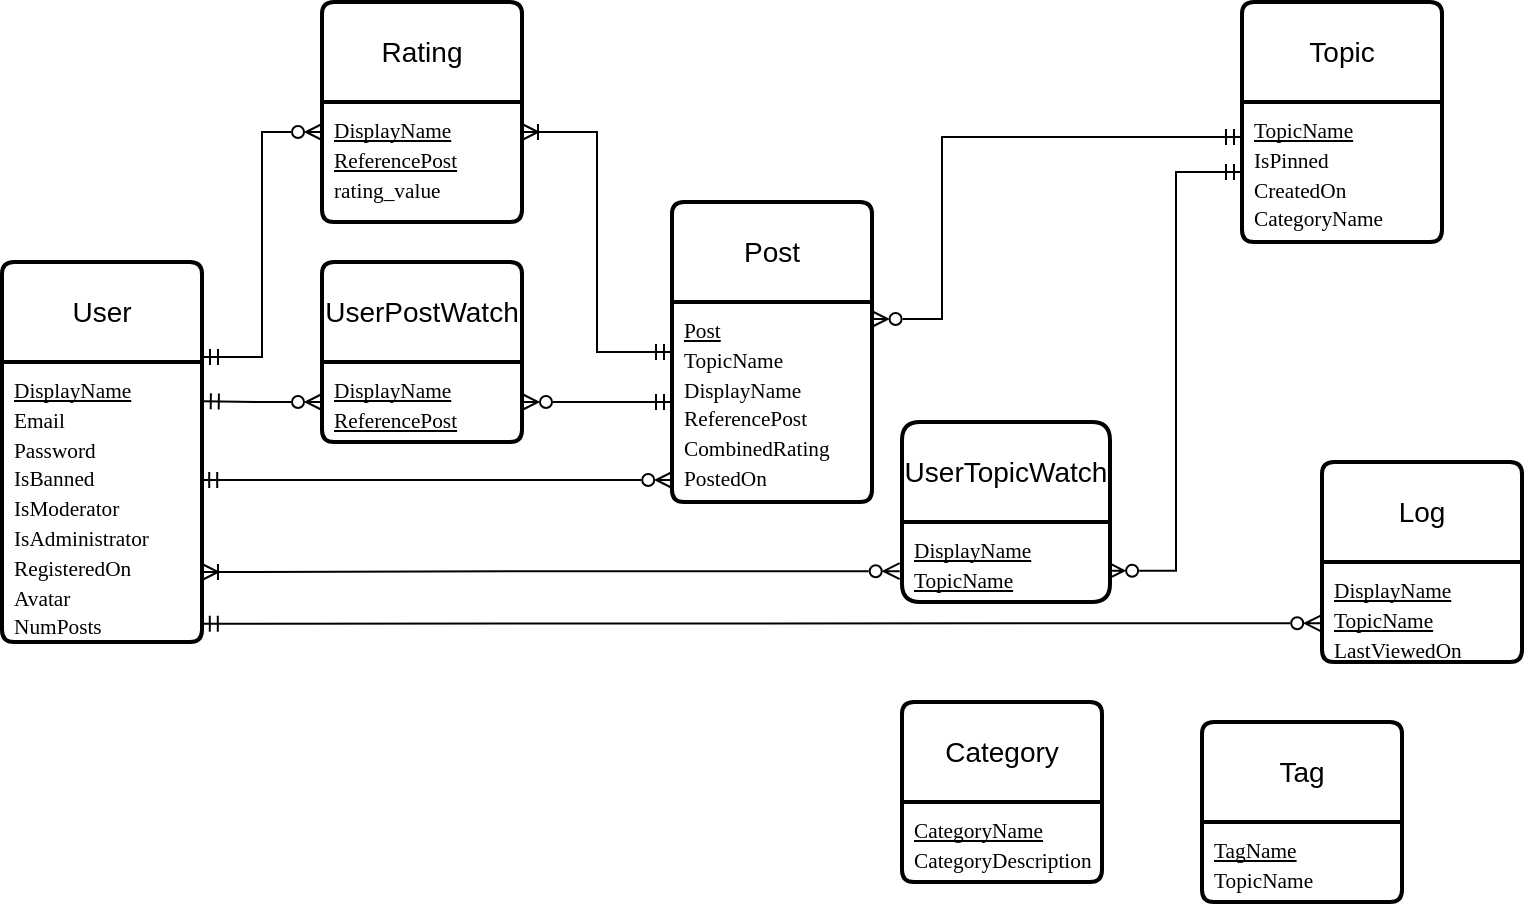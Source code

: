 <mxfile version="24.8.2">
  <diagram id="R2lEEEUBdFMjLlhIrx00" name="Page-1">
    <mxGraphModel dx="1145" dy="626" grid="1" gridSize="10" guides="1" tooltips="1" connect="1" arrows="1" fold="1" page="1" pageScale="1" pageWidth="850" pageHeight="1100" math="0" shadow="0" extFonts="Permanent Marker^https://fonts.googleapis.com/css?family=Permanent+Marker">
      <root>
        <mxCell id="0" />
        <mxCell id="1" parent="0" />
        <mxCell id="9PhJgYfdpSsALCQQ771_-1" value="User" style="swimlane;childLayout=stackLayout;horizontal=1;startSize=50;horizontalStack=0;rounded=1;fontSize=14;fontStyle=0;strokeWidth=2;resizeParent=0;resizeLast=1;shadow=0;dashed=0;align=center;arcSize=4;whiteSpace=wrap;html=1;" vertex="1" parent="1">
          <mxGeometry x="40" y="150" width="100" height="190" as="geometry" />
        </mxCell>
        <mxCell id="9PhJgYfdpSsALCQQ771_-2" value="&lt;span id=&quot;docs-internal-guid-10de90ec-7fff-5b04-633d-04b0c5c9cee9&quot;&gt;&lt;span style=&quot;font-size: 8pt; font-family: &amp;quot;Times New Roman&amp;quot;, serif; background-color: transparent; font-variant-numeric: normal; font-variant-east-asian: normal; font-variant-alternates: normal; font-variant-position: normal; text-decoration-line: underline; text-decoration-skip-ink: none; vertical-align: baseline; white-space: pre-wrap;&quot;&gt;DisplayName&lt;/span&gt;&lt;/span&gt;&lt;div&gt;&lt;span&gt;&lt;span style=&quot;font-size: 8pt; font-family: &amp;quot;Times New Roman&amp;quot;, serif; background-color: transparent; font-variant-numeric: normal; font-variant-east-asian: normal; font-variant-alternates: normal; font-variant-position: normal; vertical-align: baseline; white-space: pre-wrap;&quot;&gt;Email&lt;/span&gt;&lt;/span&gt;&lt;/div&gt;&lt;div&gt;&lt;span&gt;&lt;span style=&quot;font-size: 8pt; font-family: &amp;quot;Times New Roman&amp;quot;, serif; background-color: transparent; font-variant-numeric: normal; font-variant-east-asian: normal; font-variant-alternates: normal; font-variant-position: normal; vertical-align: baseline; white-space: pre-wrap;&quot;&gt;Password&lt;/span&gt;&lt;/span&gt;&lt;/div&gt;&lt;div&gt;&lt;span&gt;&lt;span style=&quot;font-size: 8pt; font-family: &amp;quot;Times New Roman&amp;quot;, serif; background-color: transparent; font-variant-numeric: normal; font-variant-east-asian: normal; font-variant-alternates: normal; font-variant-position: normal; vertical-align: baseline; white-space: pre-wrap;&quot;&gt;IsBanned&lt;/span&gt;&lt;/span&gt;&lt;/div&gt;&lt;div&gt;&lt;span&gt;&lt;span style=&quot;font-size: 8pt; font-family: &amp;quot;Times New Roman&amp;quot;, serif; background-color: transparent; font-variant-numeric: normal; font-variant-east-asian: normal; font-variant-alternates: normal; font-variant-position: normal; vertical-align: baseline; white-space: pre-wrap;&quot;&gt;IsModerator&lt;/span&gt;&lt;/span&gt;&lt;/div&gt;&lt;div&gt;&lt;span&gt;&lt;span style=&quot;font-size: 8pt; font-family: &amp;quot;Times New Roman&amp;quot;, serif; background-color: transparent; font-variant-numeric: normal; font-variant-east-asian: normal; font-variant-alternates: normal; font-variant-position: normal; vertical-align: baseline; white-space: pre-wrap;&quot;&gt;IsAdministrator&lt;/span&gt;&lt;/span&gt;&lt;/div&gt;&lt;div&gt;&lt;span&gt;&lt;span style=&quot;font-size: 8pt; font-family: &amp;quot;Times New Roman&amp;quot;, serif; background-color: transparent; font-variant-numeric: normal; font-variant-east-asian: normal; font-variant-alternates: normal; font-variant-position: normal; vertical-align: baseline; white-space: pre-wrap;&quot;&gt;RegisteredOn&lt;/span&gt;&lt;/span&gt;&lt;/div&gt;&lt;div&gt;&lt;span&gt;&lt;span style=&quot;font-size: 8pt; font-family: &amp;quot;Times New Roman&amp;quot;, serif; background-color: transparent; font-variant-numeric: normal; font-variant-east-asian: normal; font-variant-alternates: normal; font-variant-position: normal; vertical-align: baseline; white-space: pre-wrap;&quot;&gt;Avatar&lt;/span&gt;&lt;/span&gt;&lt;/div&gt;&lt;div&gt;&lt;span&gt;&lt;span style=&quot;font-size: 8pt; font-family: &amp;quot;Times New Roman&amp;quot;, serif; background-color: transparent; font-variant-numeric: normal; font-variant-east-asian: normal; font-variant-alternates: normal; font-variant-position: normal; vertical-align: baseline; white-space: pre-wrap;&quot;&gt;NumPosts&lt;/span&gt;&lt;/span&gt;&lt;/div&gt;" style="align=left;strokeColor=none;fillColor=none;spacingLeft=4;fontSize=12;verticalAlign=top;resizable=0;rotatable=0;part=1;html=1;" vertex="1" parent="9PhJgYfdpSsALCQQ771_-1">
          <mxGeometry y="50" width="100" height="140" as="geometry" />
        </mxCell>
        <mxCell id="9PhJgYfdpSsALCQQ771_-3" value="Topic" style="swimlane;childLayout=stackLayout;horizontal=1;startSize=50;horizontalStack=0;rounded=1;fontSize=14;fontStyle=0;strokeWidth=2;resizeParent=0;resizeLast=1;shadow=0;dashed=0;align=center;arcSize=4;whiteSpace=wrap;html=1;" vertex="1" parent="1">
          <mxGeometry x="660" y="20" width="100" height="120" as="geometry" />
        </mxCell>
        <mxCell id="9PhJgYfdpSsALCQQ771_-4" value="&lt;span id=&quot;docs-internal-guid-335b155d-7fff-7523-f10d-542a459f4298&quot;&gt;&lt;span style=&quot;font-size: 8pt; font-family: &amp;quot;Times New Roman&amp;quot;, serif; background-color: transparent; font-variant-numeric: normal; font-variant-east-asian: normal; font-variant-alternates: normal; font-variant-position: normal; text-decoration-line: underline; text-decoration-skip-ink: none; vertical-align: baseline; white-space: pre-wrap;&quot;&gt;TopicName&lt;/span&gt;&lt;span style=&quot;font-size: 8pt; font-family: &amp;quot;Times New Roman&amp;quot;, serif; background-color: transparent; font-variant-numeric: normal; font-variant-east-asian: normal; font-variant-alternates: normal; font-variant-position: normal; vertical-align: baseline; white-space: pre-wrap;&quot;&gt; &lt;/span&gt;&lt;/span&gt;&lt;div&gt;&lt;span&gt;&lt;span style=&quot;font-size: 8pt; font-family: &amp;quot;Times New Roman&amp;quot;, serif; background-color: transparent; font-variant-numeric: normal; font-variant-east-asian: normal; font-variant-alternates: normal; font-variant-position: normal; vertical-align: baseline; white-space: pre-wrap;&quot;&gt;IsPinned&lt;/span&gt;&lt;/span&gt;&lt;/div&gt;&lt;div&gt;&lt;span&gt;&lt;span style=&quot;font-size: 8pt; font-family: &amp;quot;Times New Roman&amp;quot;, serif; background-color: transparent; font-variant-numeric: normal; font-variant-east-asian: normal; font-variant-alternates: normal; font-variant-position: normal; vertical-align: baseline; white-space: pre-wrap;&quot;&gt;CreatedOn&lt;/span&gt;&lt;/span&gt;&lt;/div&gt;&lt;div&gt;&lt;span&gt;&lt;span style=&quot;font-size: 8pt; font-family: &amp;quot;Times New Roman&amp;quot;, serif; background-color: transparent; font-variant-numeric: normal; font-variant-east-asian: normal; font-variant-alternates: normal; font-variant-position: normal; vertical-align: baseline; white-space: pre-wrap;&quot;&gt;CategoryName&lt;/span&gt;&lt;/span&gt;&lt;/div&gt;" style="align=left;strokeColor=none;fillColor=none;spacingLeft=4;fontSize=12;verticalAlign=top;resizable=0;rotatable=0;part=1;html=1;" vertex="1" parent="9PhJgYfdpSsALCQQ771_-3">
          <mxGeometry y="50" width="100" height="70" as="geometry" />
        </mxCell>
        <mxCell id="9PhJgYfdpSsALCQQ771_-7" value="Category" style="swimlane;childLayout=stackLayout;horizontal=1;startSize=50;horizontalStack=0;rounded=1;fontSize=14;fontStyle=0;strokeWidth=2;resizeParent=0;resizeLast=1;shadow=0;dashed=0;align=center;arcSize=4;whiteSpace=wrap;html=1;" vertex="1" parent="1">
          <mxGeometry x="490" y="370" width="100" height="90" as="geometry" />
        </mxCell>
        <mxCell id="9PhJgYfdpSsALCQQ771_-8" value="&lt;div&gt;&lt;span id=&quot;docs-internal-guid-a9246f1b-7fff-1da8-deb1-7f265e0de8ad&quot;&gt;&lt;span style=&quot;font-size: 8pt; font-family: &amp;quot;Times New Roman&amp;quot;, serif; background-color: transparent; font-variant-numeric: normal; font-variant-east-asian: normal; font-variant-alternates: normal; font-variant-position: normal; text-decoration-line: underline; text-decoration-skip-ink: none; vertical-align: baseline; white-space: pre-wrap;&quot;&gt;CategoryName&lt;/span&gt;&lt;/span&gt;&lt;/div&gt;&lt;div&gt;&lt;span&gt;&lt;span style=&quot;font-size: 8pt; font-family: &amp;quot;Times New Roman&amp;quot;, serif; background-color: transparent; font-variant-numeric: normal; font-variant-east-asian: normal; font-variant-alternates: normal; font-variant-position: normal; vertical-align: baseline; white-space: pre-wrap;&quot;&gt;CategoryDescription&lt;/span&gt;&lt;/span&gt;&lt;/div&gt;" style="align=left;strokeColor=none;fillColor=none;spacingLeft=4;fontSize=12;verticalAlign=top;resizable=0;rotatable=0;part=1;html=1;" vertex="1" parent="9PhJgYfdpSsALCQQ771_-7">
          <mxGeometry y="50" width="100" height="40" as="geometry" />
        </mxCell>
        <mxCell id="9PhJgYfdpSsALCQQ771_-9" value="Post" style="swimlane;childLayout=stackLayout;horizontal=1;startSize=50;horizontalStack=0;rounded=1;fontSize=14;fontStyle=0;strokeWidth=2;resizeParent=0;resizeLast=1;shadow=0;dashed=0;align=center;arcSize=4;whiteSpace=wrap;html=1;" vertex="1" parent="1">
          <mxGeometry x="375" y="120" width="100" height="150" as="geometry" />
        </mxCell>
        <mxCell id="9PhJgYfdpSsALCQQ771_-10" value="&lt;span id=&quot;docs-internal-guid-04a7103e-7fff-6b36-e854-a5276be4d943&quot;&gt;&lt;span style=&quot;font-size: 8pt; font-family: &amp;quot;Times New Roman&amp;quot;, serif; background-color: transparent; font-variant-numeric: normal; font-variant-east-asian: normal; font-variant-alternates: normal; font-variant-position: normal; text-decoration-line: underline; text-decoration-skip-ink: none; vertical-align: baseline; white-space: pre-wrap;&quot;&gt;Post&lt;/span&gt;&lt;/span&gt;&lt;div&gt;&lt;span&gt;&lt;span style=&quot;font-size: 8pt; font-family: &amp;quot;Times New Roman&amp;quot;, serif; background-color: transparent; font-variant-numeric: normal; font-variant-east-asian: normal; font-variant-alternates: normal; font-variant-position: normal; vertical-align: baseline; white-space: pre-wrap;&quot;&gt;TopicName&lt;/span&gt;&lt;/span&gt;&lt;/div&gt;&lt;div&gt;&lt;span&gt;&lt;span style=&quot;font-size: 8pt; font-family: &amp;quot;Times New Roman&amp;quot;, serif; background-color: transparent; font-variant-numeric: normal; font-variant-east-asian: normal; font-variant-alternates: normal; font-variant-position: normal; vertical-align: baseline; white-space: pre-wrap;&quot;&gt;DisplayName&lt;/span&gt;&lt;/span&gt;&lt;/div&gt;&lt;div&gt;&lt;span&gt;&lt;span style=&quot;font-size: 8pt; font-family: &amp;quot;Times New Roman&amp;quot;, serif; background-color: transparent; font-variant-numeric: normal; font-variant-east-asian: normal; font-variant-alternates: normal; font-variant-position: normal; vertical-align: baseline; white-space: pre-wrap;&quot;&gt;ReferencePost&lt;/span&gt;&lt;/span&gt;&lt;/div&gt;&lt;div&gt;&lt;span&gt;&lt;span style=&quot;font-size: 8pt; font-family: &amp;quot;Times New Roman&amp;quot;, serif; background-color: transparent; font-variant-numeric: normal; font-variant-east-asian: normal; font-variant-alternates: normal; font-variant-position: normal; vertical-align: baseline; white-space: pre-wrap;&quot;&gt;CombinedRating&lt;/span&gt;&lt;/span&gt;&lt;/div&gt;&lt;div&gt;&lt;span&gt;&lt;span style=&quot;font-size: 8pt; font-family: &amp;quot;Times New Roman&amp;quot;, serif; background-color: transparent; font-variant-numeric: normal; font-variant-east-asian: normal; font-variant-alternates: normal; font-variant-position: normal; vertical-align: baseline; white-space: pre-wrap;&quot;&gt;PostedOn&lt;/span&gt;&lt;/span&gt;&lt;/div&gt;" style="align=left;strokeColor=none;fillColor=none;spacingLeft=4;fontSize=12;verticalAlign=top;resizable=0;rotatable=0;part=1;html=1;" vertex="1" parent="9PhJgYfdpSsALCQQ771_-9">
          <mxGeometry y="50" width="100" height="100" as="geometry" />
        </mxCell>
        <mxCell id="9PhJgYfdpSsALCQQ771_-11" value="Tag" style="swimlane;childLayout=stackLayout;horizontal=1;startSize=50;horizontalStack=0;rounded=1;fontSize=14;fontStyle=0;strokeWidth=2;resizeParent=0;resizeLast=1;shadow=0;dashed=0;align=center;arcSize=4;whiteSpace=wrap;html=1;" vertex="1" parent="1">
          <mxGeometry x="640" y="380" width="100" height="90" as="geometry" />
        </mxCell>
        <mxCell id="9PhJgYfdpSsALCQQ771_-12" value="&lt;span id=&quot;docs-internal-guid-04a7103e-7fff-6b36-e854-a5276be4d943&quot;&gt;&lt;span style=&quot;font-size: 8pt; font-family: &amp;quot;Times New Roman&amp;quot;, serif; background-color: transparent; font-variant-numeric: normal; font-variant-east-asian: normal; font-variant-alternates: normal; font-variant-position: normal; text-decoration-line: underline; text-decoration-skip-ink: none; vertical-align: baseline; white-space: pre-wrap;&quot;&gt;TagName&lt;/span&gt;&lt;/span&gt;&lt;div&gt;&lt;span&gt;&lt;span style=&quot;font-size: 8pt; font-family: &amp;quot;Times New Roman&amp;quot;, serif; background-color: transparent; font-variant-numeric: normal; font-variant-east-asian: normal; font-variant-alternates: normal; font-variant-position: normal; vertical-align: baseline; white-space: pre-wrap;&quot;&gt;TopicName&lt;/span&gt;&lt;/span&gt;&lt;/div&gt;" style="align=left;strokeColor=none;fillColor=none;spacingLeft=4;fontSize=12;verticalAlign=top;resizable=0;rotatable=0;part=1;html=1;" vertex="1" parent="9PhJgYfdpSsALCQQ771_-11">
          <mxGeometry y="50" width="100" height="40" as="geometry" />
        </mxCell>
        <mxCell id="9PhJgYfdpSsALCQQ771_-28" style="edgeStyle=orthogonalEdgeStyle;rounded=0;orthogonalLoop=1;jettySize=auto;html=1;entryX=1;entryY=0.25;entryDx=0;entryDy=0;startArrow=ERzeroToMany;startFill=0;endArrow=ERmandOne;endFill=0;exitX=0;exitY=0.25;exitDx=0;exitDy=0;" edge="1" parent="1" source="9PhJgYfdpSsALCQQ771_-14" target="9PhJgYfdpSsALCQQ771_-1">
          <mxGeometry relative="1" as="geometry" />
        </mxCell>
        <mxCell id="9PhJgYfdpSsALCQQ771_-13" value="Rating" style="swimlane;childLayout=stackLayout;horizontal=1;startSize=50;horizontalStack=0;rounded=1;fontSize=14;fontStyle=0;strokeWidth=2;resizeParent=0;resizeLast=1;shadow=0;dashed=0;align=center;arcSize=4;whiteSpace=wrap;html=1;" vertex="1" parent="1">
          <mxGeometry x="200" y="20" width="100" height="110" as="geometry" />
        </mxCell>
        <mxCell id="9PhJgYfdpSsALCQQ771_-14" value="&lt;span id=&quot;docs-internal-guid-7e6a2e6d-7fff-f1e0-f9a3-e141fd04a210&quot;&gt;&lt;span style=&quot;font-size: 8pt; font-family: &amp;quot;Times New Roman&amp;quot;, serif; background-color: transparent; font-variant-numeric: normal; font-variant-east-asian: normal; font-variant-alternates: normal; font-variant-position: normal; text-decoration-line: underline; text-decoration-skip-ink: none; vertical-align: baseline; white-space: pre-wrap;&quot;&gt;DisplayName&lt;/span&gt;&lt;/span&gt;&lt;div&gt;&lt;span&gt;&lt;span style=&quot;font-size: 8pt; font-family: &amp;quot;Times New Roman&amp;quot;, serif; background-color: transparent; font-variant-numeric: normal; font-variant-east-asian: normal; font-variant-alternates: normal; font-variant-position: normal; text-decoration-line: underline; text-decoration-skip-ink: none; vertical-align: baseline; white-space: pre-wrap;&quot;&gt;ReferencePost&lt;/span&gt;&lt;/span&gt;&lt;/div&gt;&lt;div&gt;&lt;span&gt;&lt;span style=&quot;font-size: 8pt; font-family: &amp;quot;Times New Roman&amp;quot;, serif; background-color: transparent; font-variant-numeric: normal; font-variant-east-asian: normal; font-variant-alternates: normal; font-variant-position: normal; vertical-align: baseline; white-space: pre-wrap;&quot;&gt;rating_value&lt;/span&gt;&lt;/span&gt;&lt;/div&gt;" style="align=left;strokeColor=none;fillColor=none;spacingLeft=4;fontSize=12;verticalAlign=top;resizable=0;rotatable=0;part=1;html=1;" vertex="1" parent="9PhJgYfdpSsALCQQ771_-13">
          <mxGeometry y="50" width="100" height="60" as="geometry" />
        </mxCell>
        <mxCell id="9PhJgYfdpSsALCQQ771_-15" value="UserPostWatch" style="swimlane;childLayout=stackLayout;horizontal=1;startSize=50;horizontalStack=0;rounded=1;fontSize=14;fontStyle=0;strokeWidth=2;resizeParent=0;resizeLast=1;shadow=0;dashed=0;align=center;arcSize=4;whiteSpace=wrap;html=1;" vertex="1" parent="1">
          <mxGeometry x="200" y="150" width="100" height="90" as="geometry" />
        </mxCell>
        <mxCell id="9PhJgYfdpSsALCQQ771_-16" value="&lt;span id=&quot;docs-internal-guid-7e6a2e6d-7fff-f1e0-f9a3-e141fd04a210&quot;&gt;&lt;span style=&quot;font-size: 8pt; font-family: &amp;quot;Times New Roman&amp;quot;, serif; background-color: transparent; font-variant-numeric: normal; font-variant-east-asian: normal; font-variant-alternates: normal; font-variant-position: normal; text-decoration-line: underline; text-decoration-skip-ink: none; vertical-align: baseline; white-space: pre-wrap;&quot;&gt;DisplayName&lt;/span&gt;&lt;/span&gt;&lt;div&gt;&lt;span&gt;&lt;span style=&quot;font-size: 8pt; font-family: &amp;quot;Times New Roman&amp;quot;, serif; background-color: transparent; font-variant-numeric: normal; font-variant-east-asian: normal; font-variant-alternates: normal; font-variant-position: normal; text-decoration-line: underline; text-decoration-skip-ink: none; vertical-align: baseline; white-space: pre-wrap;&quot;&gt;ReferencePost&lt;/span&gt;&lt;/span&gt;&lt;/div&gt;" style="align=left;strokeColor=none;fillColor=none;spacingLeft=4;fontSize=12;verticalAlign=top;resizable=0;rotatable=0;part=1;html=1;" vertex="1" parent="9PhJgYfdpSsALCQQ771_-15">
          <mxGeometry y="50" width="100" height="40" as="geometry" />
        </mxCell>
        <mxCell id="9PhJgYfdpSsALCQQ771_-17" value="UserTopicWatch" style="swimlane;childLayout=stackLayout;horizontal=1;startSize=50;horizontalStack=0;rounded=1;fontSize=14;fontStyle=0;strokeWidth=2;resizeParent=0;resizeLast=1;shadow=0;dashed=0;align=center;arcSize=6;whiteSpace=wrap;html=1;" vertex="1" parent="1">
          <mxGeometry x="490" y="230" width="104" height="90" as="geometry" />
        </mxCell>
        <mxCell id="9PhJgYfdpSsALCQQ771_-18" value="&lt;span id=&quot;docs-internal-guid-7e6a2e6d-7fff-f1e0-f9a3-e141fd04a210&quot;&gt;&lt;span style=&quot;font-size: 8pt; font-family: &amp;quot;Times New Roman&amp;quot;, serif; background-color: transparent; font-variant-numeric: normal; font-variant-east-asian: normal; font-variant-alternates: normal; font-variant-position: normal; text-decoration-line: underline; text-decoration-skip-ink: none; vertical-align: baseline; white-space: pre-wrap;&quot;&gt;DisplayName&lt;/span&gt;&lt;/span&gt;&lt;div&gt;&lt;span&gt;&lt;span style=&quot;font-size: 8pt; font-family: &amp;quot;Times New Roman&amp;quot;, serif; background-color: transparent; font-variant-numeric: normal; font-variant-east-asian: normal; font-variant-alternates: normal; font-variant-position: normal; text-decoration-line: underline; text-decoration-skip-ink: none; vertical-align: baseline; white-space: pre-wrap;&quot;&gt;TopicName&lt;/span&gt;&lt;/span&gt;&lt;/div&gt;" style="align=left;strokeColor=none;fillColor=none;spacingLeft=4;fontSize=12;verticalAlign=top;resizable=0;rotatable=0;part=1;html=1;" vertex="1" parent="9PhJgYfdpSsALCQQ771_-17">
          <mxGeometry y="50" width="104" height="40" as="geometry" />
        </mxCell>
        <mxCell id="9PhJgYfdpSsALCQQ771_-20" value="Log" style="swimlane;childLayout=stackLayout;horizontal=1;startSize=50;horizontalStack=0;rounded=1;fontSize=14;fontStyle=0;strokeWidth=2;resizeParent=0;resizeLast=1;shadow=0;dashed=0;align=center;arcSize=4;whiteSpace=wrap;html=1;" vertex="1" parent="1">
          <mxGeometry x="700" y="250" width="100" height="100" as="geometry" />
        </mxCell>
        <mxCell id="9PhJgYfdpSsALCQQ771_-21" value="&lt;span id=&quot;docs-internal-guid-7e6a2e6d-7fff-f1e0-f9a3-e141fd04a210&quot;&gt;&lt;span style=&quot;font-size: 8pt; font-family: &amp;quot;Times New Roman&amp;quot;, serif; background-color: transparent; font-variant-numeric: normal; font-variant-east-asian: normal; font-variant-alternates: normal; font-variant-position: normal; text-decoration-line: underline; text-decoration-skip-ink: none; vertical-align: baseline; white-space: pre-wrap;&quot;&gt;DisplayName&lt;/span&gt;&lt;/span&gt;&lt;div&gt;&lt;span&gt;&lt;span style=&quot;font-size: 8pt; font-family: &amp;quot;Times New Roman&amp;quot;, serif; background-color: transparent; font-variant-numeric: normal; font-variant-east-asian: normal; font-variant-alternates: normal; font-variant-position: normal; text-decoration-line: underline; text-decoration-skip-ink: none; vertical-align: baseline; white-space: pre-wrap;&quot;&gt;TopicName&lt;/span&gt;&lt;/span&gt;&lt;/div&gt;&lt;div&gt;&lt;span id=&quot;docs-internal-guid-515d5652-7fff-1f03-a5a3-082d1abbf988&quot;&gt;&lt;span style=&quot;font-size: 8pt; font-family: &amp;quot;Times New Roman&amp;quot;, serif; background-color: transparent; font-variant-numeric: normal; font-variant-east-asian: normal; font-variant-alternates: normal; font-variant-position: normal; vertical-align: baseline; white-space: pre-wrap;&quot;&gt;LastViewedOn&lt;/span&gt;&lt;/span&gt;&lt;span&gt;&lt;span style=&quot;font-size: 8pt; font-family: &amp;quot;Times New Roman&amp;quot;, serif; background-color: transparent; font-variant-numeric: normal; font-variant-east-asian: normal; font-variant-alternates: normal; font-variant-position: normal; text-decoration-line: underline; text-decoration-skip-ink: none; vertical-align: baseline; white-space: pre-wrap;&quot;&gt;&lt;/span&gt;&lt;/span&gt;&lt;/div&gt;" style="align=left;strokeColor=none;fillColor=none;spacingLeft=4;fontSize=12;verticalAlign=top;resizable=0;rotatable=0;part=1;html=1;" vertex="1" parent="9PhJgYfdpSsALCQQ771_-20">
          <mxGeometry y="50" width="100" height="50" as="geometry" />
        </mxCell>
        <mxCell id="9PhJgYfdpSsALCQQ771_-22" style="edgeStyle=orthogonalEdgeStyle;rounded=0;orthogonalLoop=1;jettySize=auto;html=1;entryX=0.996;entryY=0.421;entryDx=0;entryDy=0;entryPerimeter=0;endArrow=ERmandOne;endFill=0;startArrow=ERzeroToMany;startFill=0;exitX=0.001;exitY=0.89;exitDx=0;exitDy=0;exitPerimeter=0;" edge="1" parent="1" source="9PhJgYfdpSsALCQQ771_-10" target="9PhJgYfdpSsALCQQ771_-2">
          <mxGeometry relative="1" as="geometry">
            <mxPoint x="10" y="250" as="targetPoint" />
          </mxGeometry>
        </mxCell>
        <mxCell id="9PhJgYfdpSsALCQQ771_-23" style="edgeStyle=orthogonalEdgeStyle;rounded=0;orthogonalLoop=1;jettySize=auto;html=1;entryX=1.004;entryY=0.14;entryDx=0;entryDy=0;entryPerimeter=0;endArrow=ERmandOne;endFill=0;startArrow=ERzeroToMany;startFill=0;" edge="1" parent="1" source="9PhJgYfdpSsALCQQ771_-16" target="9PhJgYfdpSsALCQQ771_-2">
          <mxGeometry relative="1" as="geometry">
            <mxPoint x="160" y="220" as="targetPoint" />
          </mxGeometry>
        </mxCell>
        <mxCell id="9PhJgYfdpSsALCQQ771_-24" style="edgeStyle=orthogonalEdgeStyle;rounded=0;orthogonalLoop=1;jettySize=auto;html=1;entryX=1;entryY=0.75;entryDx=0;entryDy=0;endArrow=ERoneToMany;endFill=0;startArrow=ERzeroToMany;startFill=0;exitX=-0.011;exitY=0.615;exitDx=0;exitDy=0;exitPerimeter=0;" edge="1" parent="1" source="9PhJgYfdpSsALCQQ771_-18" target="9PhJgYfdpSsALCQQ771_-2">
          <mxGeometry relative="1" as="geometry" />
        </mxCell>
        <mxCell id="9PhJgYfdpSsALCQQ771_-25" style="edgeStyle=orthogonalEdgeStyle;rounded=0;orthogonalLoop=1;jettySize=auto;html=1;entryX=0.999;entryY=0.935;entryDx=0;entryDy=0;endArrow=ERmandOne;endFill=0;startArrow=ERzeroToMany;startFill=0;entryPerimeter=0;exitX=-0.004;exitY=0.613;exitDx=0;exitDy=0;exitPerimeter=0;" edge="1" parent="1" source="9PhJgYfdpSsALCQQ771_-21" target="9PhJgYfdpSsALCQQ771_-2">
          <mxGeometry relative="1" as="geometry" />
        </mxCell>
        <mxCell id="9PhJgYfdpSsALCQQ771_-27" style="edgeStyle=orthogonalEdgeStyle;rounded=0;orthogonalLoop=1;jettySize=auto;html=1;endArrow=ERmandOne;endFill=0;startArrow=ERzeroToMany;startFill=0;" edge="1" parent="1" source="9PhJgYfdpSsALCQQ771_-16" target="9PhJgYfdpSsALCQQ771_-10">
          <mxGeometry relative="1" as="geometry" />
        </mxCell>
        <mxCell id="9PhJgYfdpSsALCQQ771_-29" style="edgeStyle=orthogonalEdgeStyle;rounded=0;orthogonalLoop=1;jettySize=auto;html=1;entryX=0;entryY=0.25;entryDx=0;entryDy=0;exitX=1;exitY=0.25;exitDx=0;exitDy=0;endArrow=ERmandOne;endFill=0;startArrow=ERoneToMany;startFill=0;" edge="1" parent="1" source="9PhJgYfdpSsALCQQ771_-14" target="9PhJgYfdpSsALCQQ771_-10">
          <mxGeometry relative="1" as="geometry" />
        </mxCell>
        <mxCell id="9PhJgYfdpSsALCQQ771_-30" style="edgeStyle=orthogonalEdgeStyle;rounded=0;orthogonalLoop=1;jettySize=auto;html=1;entryX=0;entryY=0.25;entryDx=0;entryDy=0;exitX=0.998;exitY=0.085;exitDx=0;exitDy=0;exitPerimeter=0;endArrow=ERmandOne;endFill=0;startArrow=ERzeroToMany;startFill=0;" edge="1" parent="1" source="9PhJgYfdpSsALCQQ771_-10" target="9PhJgYfdpSsALCQQ771_-4">
          <mxGeometry relative="1" as="geometry">
            <Array as="points">
              <mxPoint x="510" y="179" />
              <mxPoint x="510" y="88" />
            </Array>
          </mxGeometry>
        </mxCell>
        <mxCell id="9PhJgYfdpSsALCQQ771_-31" style="edgeStyle=orthogonalEdgeStyle;rounded=0;orthogonalLoop=1;jettySize=auto;html=1;entryX=0;entryY=0.5;entryDx=0;entryDy=0;endArrow=ERmandOne;endFill=0;startArrow=ERzeroToMany;startFill=0;exitX=0.991;exitY=0.609;exitDx=0;exitDy=0;exitPerimeter=0;" edge="1" parent="1" source="9PhJgYfdpSsALCQQ771_-18" target="9PhJgYfdpSsALCQQ771_-4">
          <mxGeometry relative="1" as="geometry" />
        </mxCell>
      </root>
    </mxGraphModel>
  </diagram>
</mxfile>
